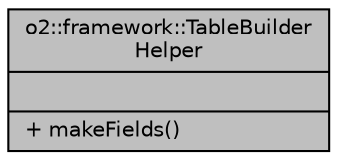 digraph "o2::framework::TableBuilderHelper"
{
 // INTERACTIVE_SVG=YES
  bgcolor="transparent";
  edge [fontname="Helvetica",fontsize="10",labelfontname="Helvetica",labelfontsize="10"];
  node [fontname="Helvetica",fontsize="10",shape=record];
  Node1 [label="{o2::framework::TableBuilder\lHelper\n||+ makeFields()\l}",height=0.2,width=0.4,color="black", fillcolor="grey75", style="filled" fontcolor="black"];
}
